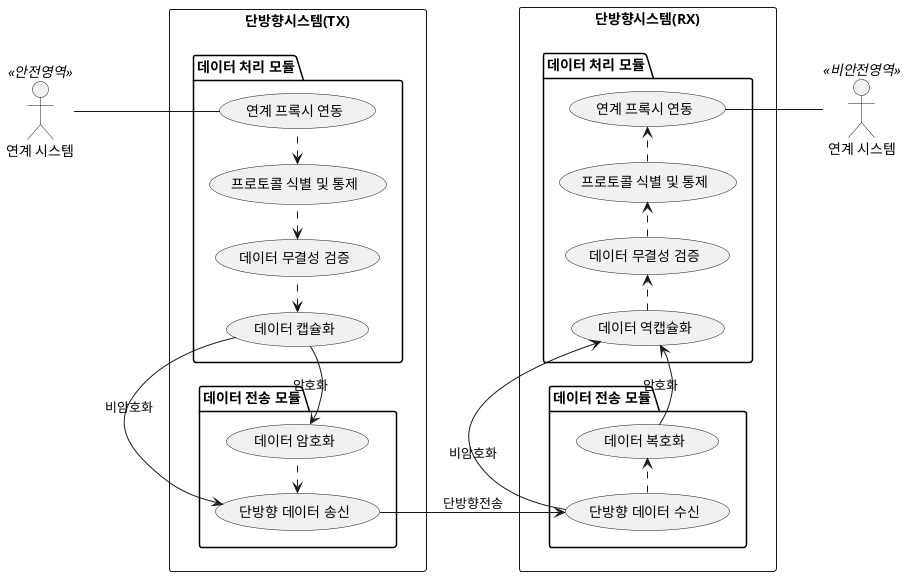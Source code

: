 @startuml
left to right direction

actor "연계 시스템" as Src << 안전영역 >>
actor "연계 시스템" as Dst << 비안전영역 >>

rectangle 단방향시스템(TX) {
    package "데이터 처리 모듈" as TDPE {
        usecase "연계 프록시 연동" as TProxy
        usecase "프로토콜 식별 및 통제" as TProtoClassify
        usecase "데이터 무결성 검증" as TDataIntegrityChk
        usecase "데이터 캡슐화" as TDataEncapDecap

        (TProtoClassify) <. (TProxy) 
        (TDataIntegrityChk) <. (TProtoClassify)
        (TDataEncapDecap) <. (TDataIntegrityChk)
    }

    package "데이터 전송 모듈" as TDTE {
        usecase "데이터 암호화" as TDataEncDec
        usecase "단방향 데이터 송신" as TUniDataTransfer

        (TUniDataTransfer) <. (TDataEncDec)
    }

    (TDataEncapDecap) -> (TDataEncDec) : 암호화
    (TDataEncapDecap) -> (TUniDataTransfer) : 비암호화
}

rectangle 단방향시스템(RX) {
    package "데이터 처리 모듈" as RDPE {
        usecase "연계 프록시 연동" as RProxy
        usecase "프로토콜 식별 및 통제" as RProtoClassify
        usecase "데이터 무결성 검증" as RDataIntegrityChk
        usecase "데이터 역캡슐화" as RDataEncapDecap

        (RProtoClassify) .> (RProxy) 
        (RDataIntegrityChk) .> (RProtoClassify)
        (RDataEncapDecap) .> (RDataIntegrityChk)
    }

    package "데이터 전송 모듈" as RDTE {
        usecase "데이터 복호화" as RDataEncDec
        usecase "단방향 데이터 수신" as RUniDataTransfer

        (RDataEncDec) <.left. (RUniDataTransfer)
    }

    (RDataEncapDecap) <- (RUniDataTransfer) : 비암호화
    (RDataEncapDecap) <- (RDataEncDec) : 암호화
}

    Src -- (TProxy)
    (TUniDataTransfer) --> (RUniDataTransfer) : 단방향전송
    (RProxy) -- Dst
@enduml
